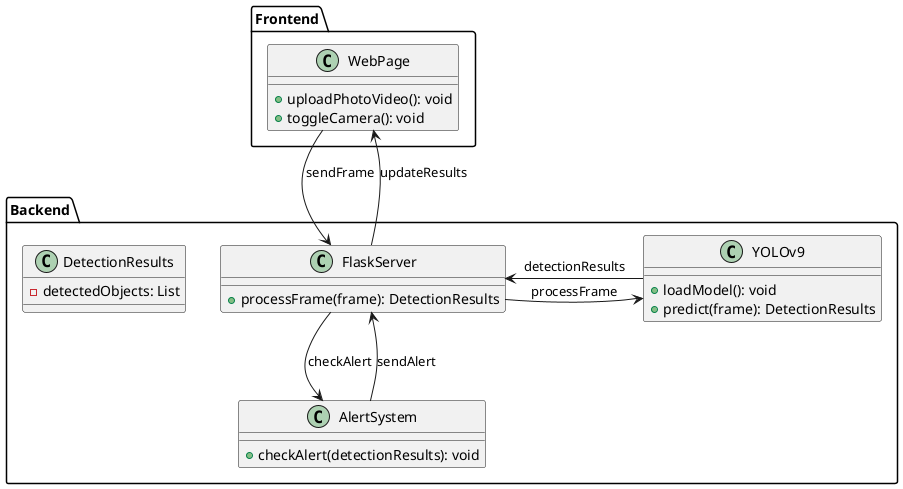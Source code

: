 @startuml


package "Frontend" {
    class WebPage {
        +uploadPhotoVideo(): void
        +toggleCamera(): void
    }
}

package "Backend" {
    class FlaskServer {
        +processFrame(frame): DetectionResults
    }
    class YOLOv9 {
        +loadModel(): void
        +predict(frame): DetectionResults
    }
    class AlertSystem {
        +checkAlert(detectionResults): void
    }
    class DetectionResults {
        -detectedObjects: List
    }
}

WebPage -down-> FlaskServer: sendFrame
FlaskServer -right-> YOLOv9: processFrame
YOLOv9 -left-> FlaskServer: detectionResults
FlaskServer -down-> AlertSystem: checkAlert
AlertSystem -up-> FlaskServer: sendAlert
FlaskServer -up-> WebPage: updateResults

@enduml
